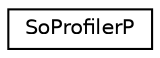 digraph "Graphical Class Hierarchy"
{
 // LATEX_PDF_SIZE
  edge [fontname="Helvetica",fontsize="10",labelfontname="Helvetica",labelfontsize="10"];
  node [fontname="Helvetica",fontsize="10",shape=record];
  rankdir="LR";
  Node0 [label="SoProfilerP",height=0.2,width=0.4,color="black", fillcolor="white", style="filled",URL="$classSoProfilerP.html",tooltip=" "];
}
